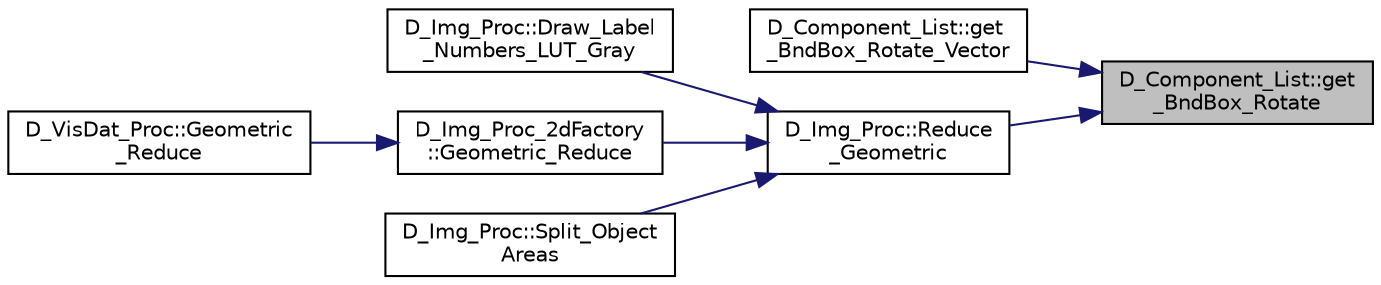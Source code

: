 digraph "D_Component_List::get_BndBox_Rotate"
{
 // LATEX_PDF_SIZE
  edge [fontname="Helvetica",fontsize="10",labelfontname="Helvetica",labelfontsize="10"];
  node [fontname="Helvetica",fontsize="10",shape=record];
  rankdir="RL";
  Node1 [label="D_Component_List::get\l_BndBox_Rotate",height=0.2,width=0.4,color="black", fillcolor="grey75", style="filled", fontcolor="black",tooltip=" "];
  Node1 -> Node2 [dir="back",color="midnightblue",fontsize="10",style="solid"];
  Node2 [label="D_Component_List::get\l_BndBox_Rotate_Vector",height=0.2,width=0.4,color="black", fillcolor="white", style="filled",URL="$class_d___component___list.html#a076308609227fc55c41c9e33f13791dd",tooltip=" "];
  Node1 -> Node3 [dir="back",color="midnightblue",fontsize="10",style="solid"];
  Node3 [label="D_Img_Proc::Reduce\l_Geometric",height=0.2,width=0.4,color="black", fillcolor="white", style="filled",URL="$class_d___img___proc.html#af65dc229816da71c414ad09829e6afde",tooltip=" "];
  Node3 -> Node4 [dir="back",color="midnightblue",fontsize="10",style="solid"];
  Node4 [label="D_Img_Proc::Draw_Label\l_Numbers_LUT_Gray",height=0.2,width=0.4,color="black", fillcolor="white", style="filled",URL="$class_d___img___proc.html#a1e48e58dba425096cfc2be632d61ed20",tooltip=" "];
  Node3 -> Node5 [dir="back",color="midnightblue",fontsize="10",style="solid"];
  Node5 [label="D_Img_Proc_2dFactory\l::Geometric_Reduce",height=0.2,width=0.4,color="black", fillcolor="white", style="filled",URL="$class_d___img___proc__2d_factory.html#a95140720de8b0ff0b1908249502b8cf2",tooltip=" "];
  Node5 -> Node6 [dir="back",color="midnightblue",fontsize="10",style="solid"];
  Node6 [label="D_VisDat_Proc::Geometric\l_Reduce",height=0.2,width=0.4,color="black", fillcolor="white", style="filled",URL="$class_d___vis_dat___proc.html#a85bef15f8fb122612c5b3e9fa073637e",tooltip=" "];
  Node3 -> Node7 [dir="back",color="midnightblue",fontsize="10",style="solid"];
  Node7 [label="D_Img_Proc::Split_Object\lAreas",height=0.2,width=0.4,color="black", fillcolor="white", style="filled",URL="$class_d___img___proc.html#a4bb92090d205278a40f02e7645adc927",tooltip=" "];
}
